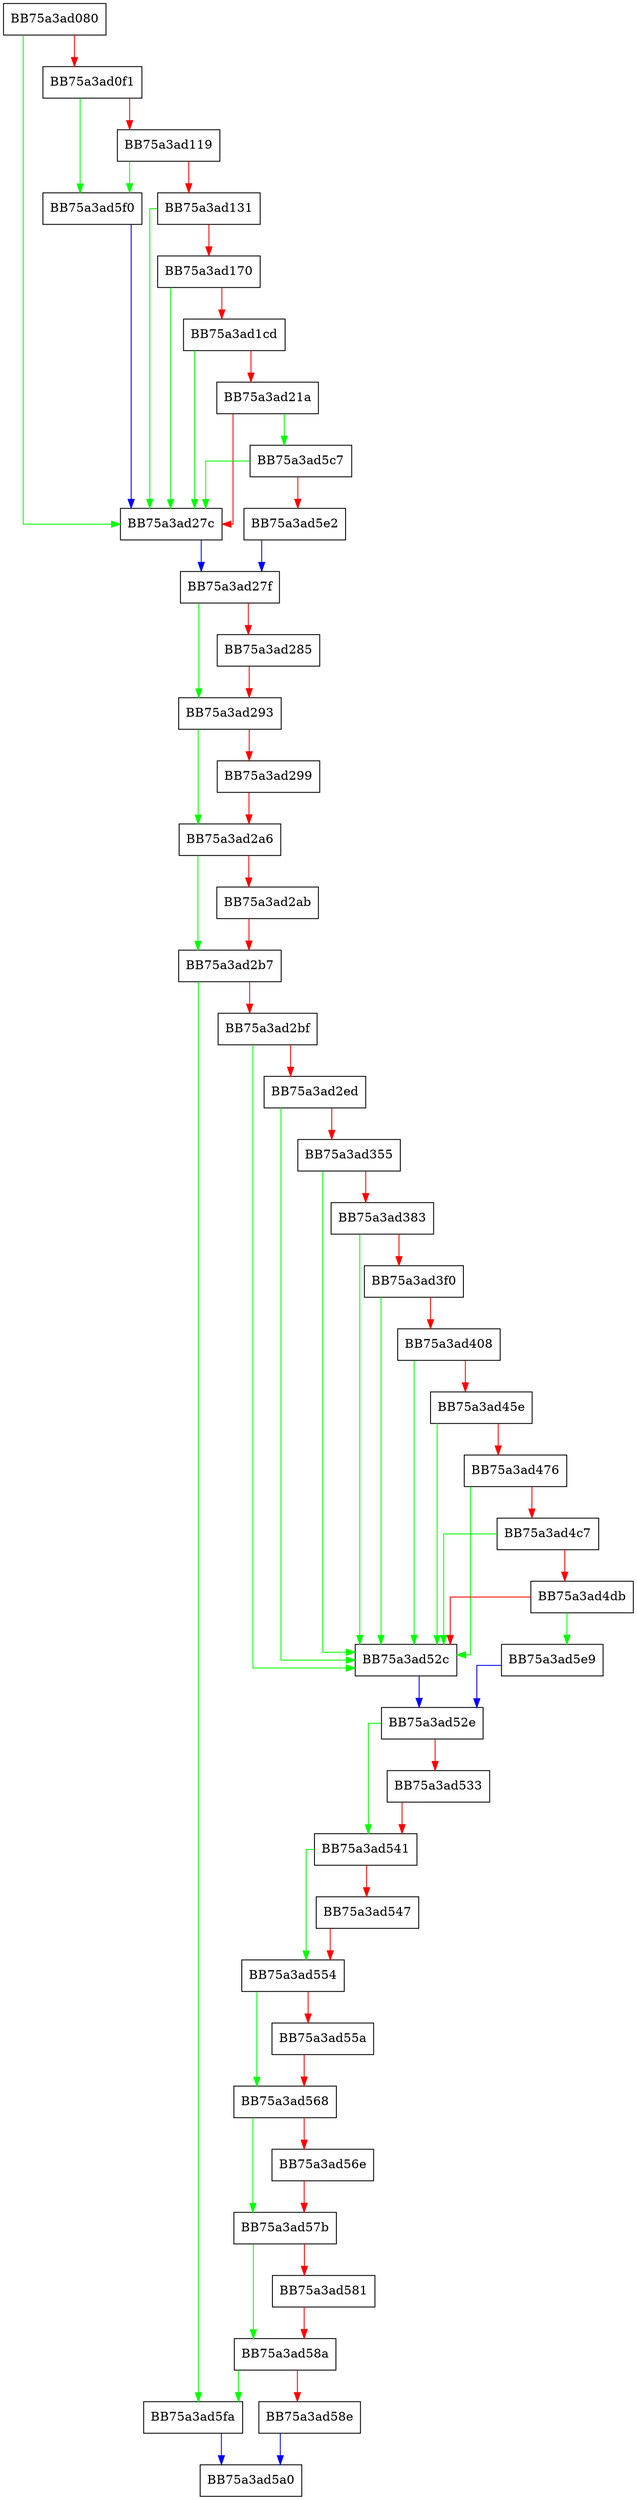 digraph createNumberConstructorAndPrototype {
  node [shape="box"];
  graph [splines=ortho];
  BB75a3ad080 -> BB75a3ad27c [color="green"];
  BB75a3ad080 -> BB75a3ad0f1 [color="red"];
  BB75a3ad0f1 -> BB75a3ad5f0 [color="green"];
  BB75a3ad0f1 -> BB75a3ad119 [color="red"];
  BB75a3ad119 -> BB75a3ad5f0 [color="green"];
  BB75a3ad119 -> BB75a3ad131 [color="red"];
  BB75a3ad131 -> BB75a3ad27c [color="green"];
  BB75a3ad131 -> BB75a3ad170 [color="red"];
  BB75a3ad170 -> BB75a3ad27c [color="green"];
  BB75a3ad170 -> BB75a3ad1cd [color="red"];
  BB75a3ad1cd -> BB75a3ad27c [color="green"];
  BB75a3ad1cd -> BB75a3ad21a [color="red"];
  BB75a3ad21a -> BB75a3ad5c7 [color="green"];
  BB75a3ad21a -> BB75a3ad27c [color="red"];
  BB75a3ad27c -> BB75a3ad27f [color="blue"];
  BB75a3ad27f -> BB75a3ad293 [color="green"];
  BB75a3ad27f -> BB75a3ad285 [color="red"];
  BB75a3ad285 -> BB75a3ad293 [color="red"];
  BB75a3ad293 -> BB75a3ad2a6 [color="green"];
  BB75a3ad293 -> BB75a3ad299 [color="red"];
  BB75a3ad299 -> BB75a3ad2a6 [color="red"];
  BB75a3ad2a6 -> BB75a3ad2b7 [color="green"];
  BB75a3ad2a6 -> BB75a3ad2ab [color="red"];
  BB75a3ad2ab -> BB75a3ad2b7 [color="red"];
  BB75a3ad2b7 -> BB75a3ad5fa [color="green"];
  BB75a3ad2b7 -> BB75a3ad2bf [color="red"];
  BB75a3ad2bf -> BB75a3ad52c [color="green"];
  BB75a3ad2bf -> BB75a3ad2ed [color="red"];
  BB75a3ad2ed -> BB75a3ad52c [color="green"];
  BB75a3ad2ed -> BB75a3ad355 [color="red"];
  BB75a3ad355 -> BB75a3ad52c [color="green"];
  BB75a3ad355 -> BB75a3ad383 [color="red"];
  BB75a3ad383 -> BB75a3ad52c [color="green"];
  BB75a3ad383 -> BB75a3ad3f0 [color="red"];
  BB75a3ad3f0 -> BB75a3ad52c [color="green"];
  BB75a3ad3f0 -> BB75a3ad408 [color="red"];
  BB75a3ad408 -> BB75a3ad52c [color="green"];
  BB75a3ad408 -> BB75a3ad45e [color="red"];
  BB75a3ad45e -> BB75a3ad52c [color="green"];
  BB75a3ad45e -> BB75a3ad476 [color="red"];
  BB75a3ad476 -> BB75a3ad52c [color="green"];
  BB75a3ad476 -> BB75a3ad4c7 [color="red"];
  BB75a3ad4c7 -> BB75a3ad52c [color="green"];
  BB75a3ad4c7 -> BB75a3ad4db [color="red"];
  BB75a3ad4db -> BB75a3ad5e9 [color="green"];
  BB75a3ad4db -> BB75a3ad52c [color="red"];
  BB75a3ad52c -> BB75a3ad52e [color="blue"];
  BB75a3ad52e -> BB75a3ad541 [color="green"];
  BB75a3ad52e -> BB75a3ad533 [color="red"];
  BB75a3ad533 -> BB75a3ad541 [color="red"];
  BB75a3ad541 -> BB75a3ad554 [color="green"];
  BB75a3ad541 -> BB75a3ad547 [color="red"];
  BB75a3ad547 -> BB75a3ad554 [color="red"];
  BB75a3ad554 -> BB75a3ad568 [color="green"];
  BB75a3ad554 -> BB75a3ad55a [color="red"];
  BB75a3ad55a -> BB75a3ad568 [color="red"];
  BB75a3ad568 -> BB75a3ad57b [color="green"];
  BB75a3ad568 -> BB75a3ad56e [color="red"];
  BB75a3ad56e -> BB75a3ad57b [color="red"];
  BB75a3ad57b -> BB75a3ad58a [color="green"];
  BB75a3ad57b -> BB75a3ad581 [color="red"];
  BB75a3ad581 -> BB75a3ad58a [color="red"];
  BB75a3ad58a -> BB75a3ad5fa [color="green"];
  BB75a3ad58a -> BB75a3ad58e [color="red"];
  BB75a3ad58e -> BB75a3ad5a0 [color="blue"];
  BB75a3ad5c7 -> BB75a3ad27c [color="green"];
  BB75a3ad5c7 -> BB75a3ad5e2 [color="red"];
  BB75a3ad5e2 -> BB75a3ad27f [color="blue"];
  BB75a3ad5e9 -> BB75a3ad52e [color="blue"];
  BB75a3ad5f0 -> BB75a3ad27c [color="blue"];
  BB75a3ad5fa -> BB75a3ad5a0 [color="blue"];
}